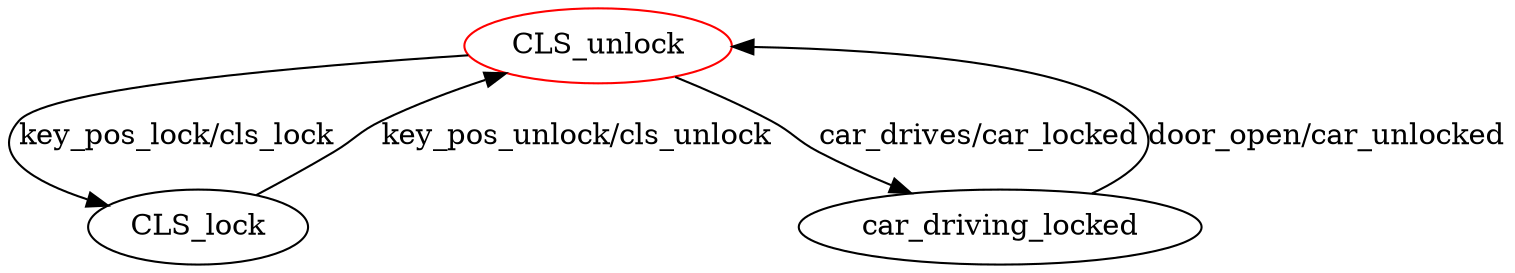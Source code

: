 digraph G {
label=""
CLS_unlock [color="red"]
CLS_lock
car_driving_locked
CLS_unlock [label="CLS_unlock"];
CLS_unlock -> CLS_lock[label="key_pos_lock/cls_lock"]
CLS_unlock -> car_driving_locked[label="car_drives/car_locked"]
CLS_lock [label="CLS_lock"];
CLS_lock -> CLS_unlock[label="key_pos_unlock/cls_unlock"]
car_driving_locked [label="car_driving_locked"];
car_driving_locked -> CLS_unlock[label="door_open/car_unlocked"]
}